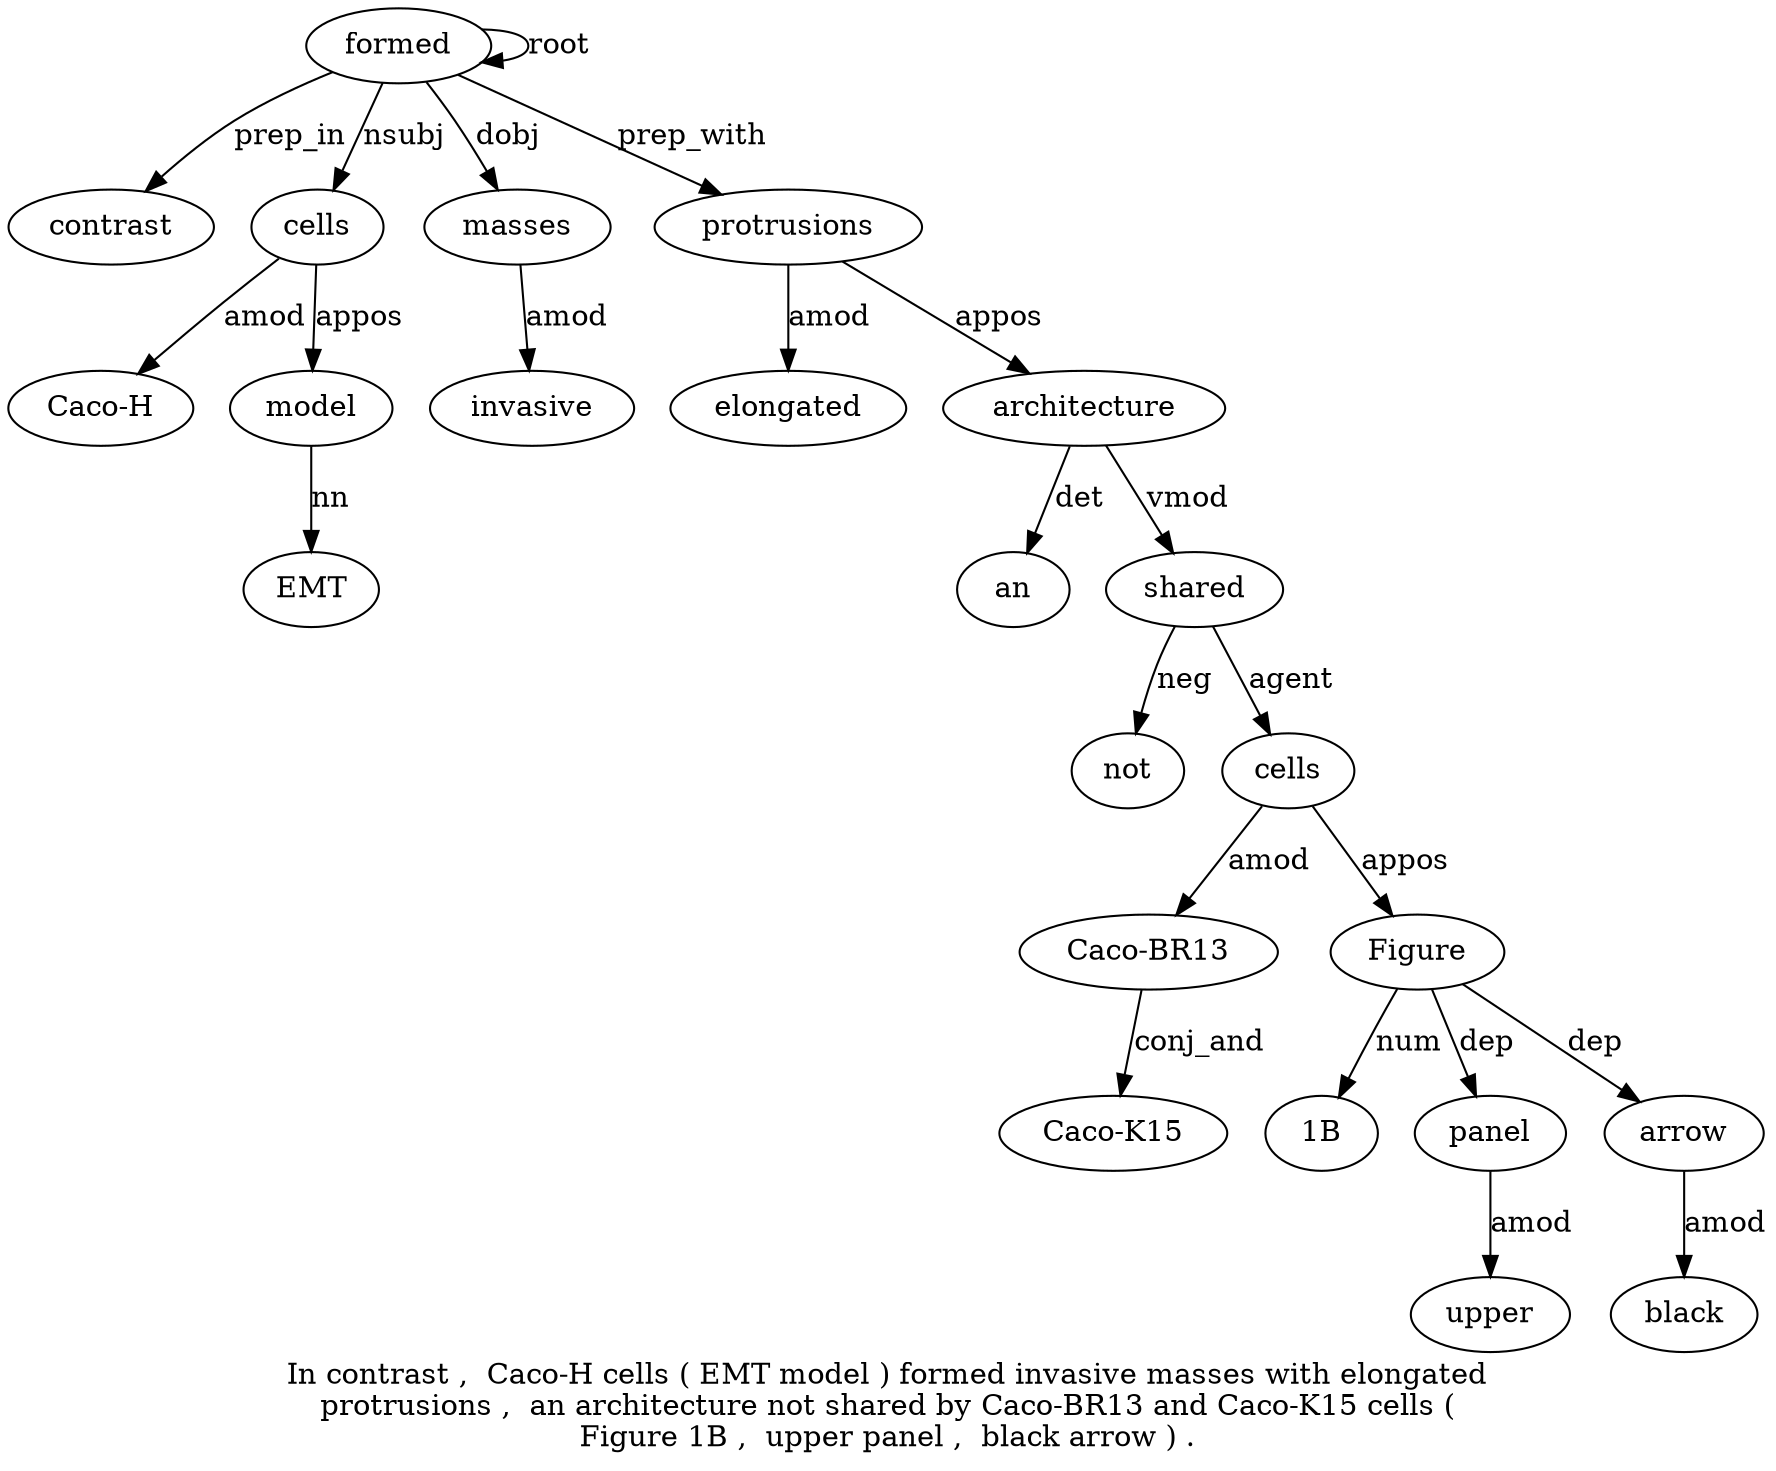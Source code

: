 digraph "In contrast ,  Caco-H cells ( EMT model ) formed invasive masses with elongated protrusions ,  an architecture not shared by Caco-BR13 and Caco-K15 cells ( Figure 1B ,  upper panel ,  black arrow ) ." {
label="In contrast ,  Caco-H cells ( EMT model ) formed invasive masses with elongated
protrusions ,  an architecture not shared by Caco-BR13 and Caco-K15 cells (
Figure 1B ,  upper panel ,  black arrow ) .";
formed10 [style=filled, fillcolor=white, label=formed];
contrast2 [style=filled, fillcolor=white, label=contrast];
formed10 -> contrast2  [label=prep_in];
cells5 [style=filled, fillcolor=white, label=cells];
"Caco-H4" [style=filled, fillcolor=white, label="Caco-H"];
cells5 -> "Caco-H4"  [label=amod];
formed10 -> cells5  [label=nsubj];
model8 [style=filled, fillcolor=white, label=model];
EMT7 [style=filled, fillcolor=white, label=EMT];
model8 -> EMT7  [label=nn];
cells5 -> model8  [label=appos];
formed10 -> formed10  [label=root];
masses12 [style=filled, fillcolor=white, label=masses];
invasive11 [style=filled, fillcolor=white, label=invasive];
masses12 -> invasive11  [label=amod];
formed10 -> masses12  [label=dobj];
protrusions15 [style=filled, fillcolor=white, label=protrusions];
elongated14 [style=filled, fillcolor=white, label=elongated];
protrusions15 -> elongated14  [label=amod];
formed10 -> protrusions15  [label=prep_with];
architecture18 [style=filled, fillcolor=white, label=architecture];
an17 [style=filled, fillcolor=white, label=an];
architecture18 -> an17  [label=det];
protrusions15 -> architecture18  [label=appos];
shared20 [style=filled, fillcolor=white, label=shared];
not19 [style=filled, fillcolor=white, label=not];
shared20 -> not19  [label=neg];
architecture18 -> shared20  [label=vmod];
cells25 [style=filled, fillcolor=white, label=cells];
"Caco-BR1322" [style=filled, fillcolor=white, label="Caco-BR13"];
cells25 -> "Caco-BR1322"  [label=amod];
"Caco-K1524" [style=filled, fillcolor=white, label="Caco-K15"];
"Caco-BR1322" -> "Caco-K1524"  [label=conj_and];
shared20 -> cells25  [label=agent];
Figure27 [style=filled, fillcolor=white, label=Figure];
cells25 -> Figure27  [label=appos];
"1B28" [style=filled, fillcolor=white, label="1B"];
Figure27 -> "1B28"  [label=num];
panel31 [style=filled, fillcolor=white, label=panel];
upper30 [style=filled, fillcolor=white, label=upper];
panel31 -> upper30  [label=amod];
Figure27 -> panel31  [label=dep];
arrow34 [style=filled, fillcolor=white, label=arrow];
black33 [style=filled, fillcolor=white, label=black];
arrow34 -> black33  [label=amod];
Figure27 -> arrow34  [label=dep];
}
